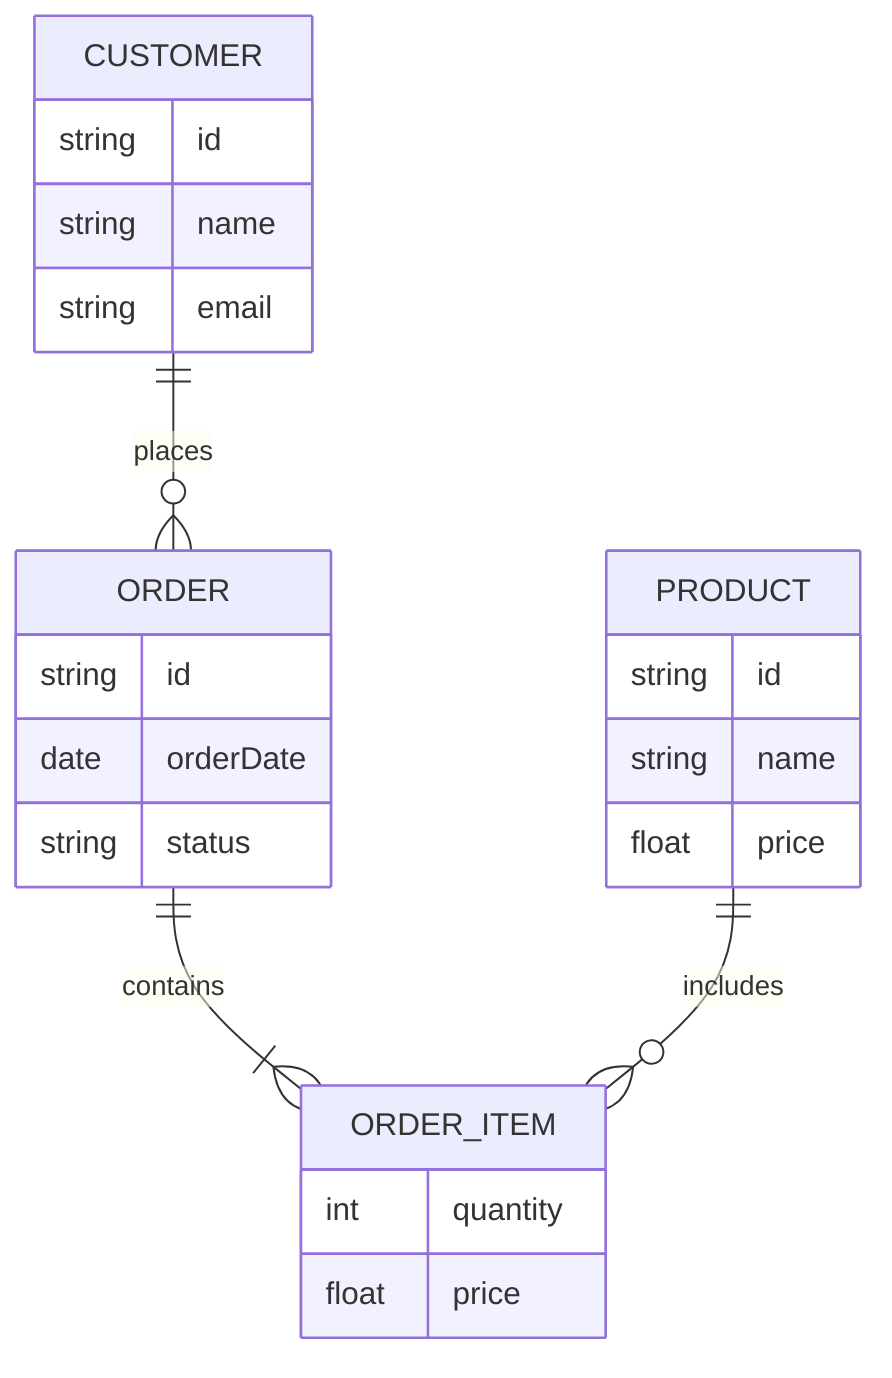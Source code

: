erDiagram
    CUSTOMER ||--o{ ORDER : places
    ORDER ||--|{ ORDER_ITEM : contains
    PRODUCT ||--o{ ORDER_ITEM : includes
    CUSTOMER {
        string id
        string name
        string email
    }
    ORDER {
        string id
        date orderDate
        string status
    }
    PRODUCT {
        string id
        string name
        float price
    }
    ORDER_ITEM {
        int quantity
        float price
    }